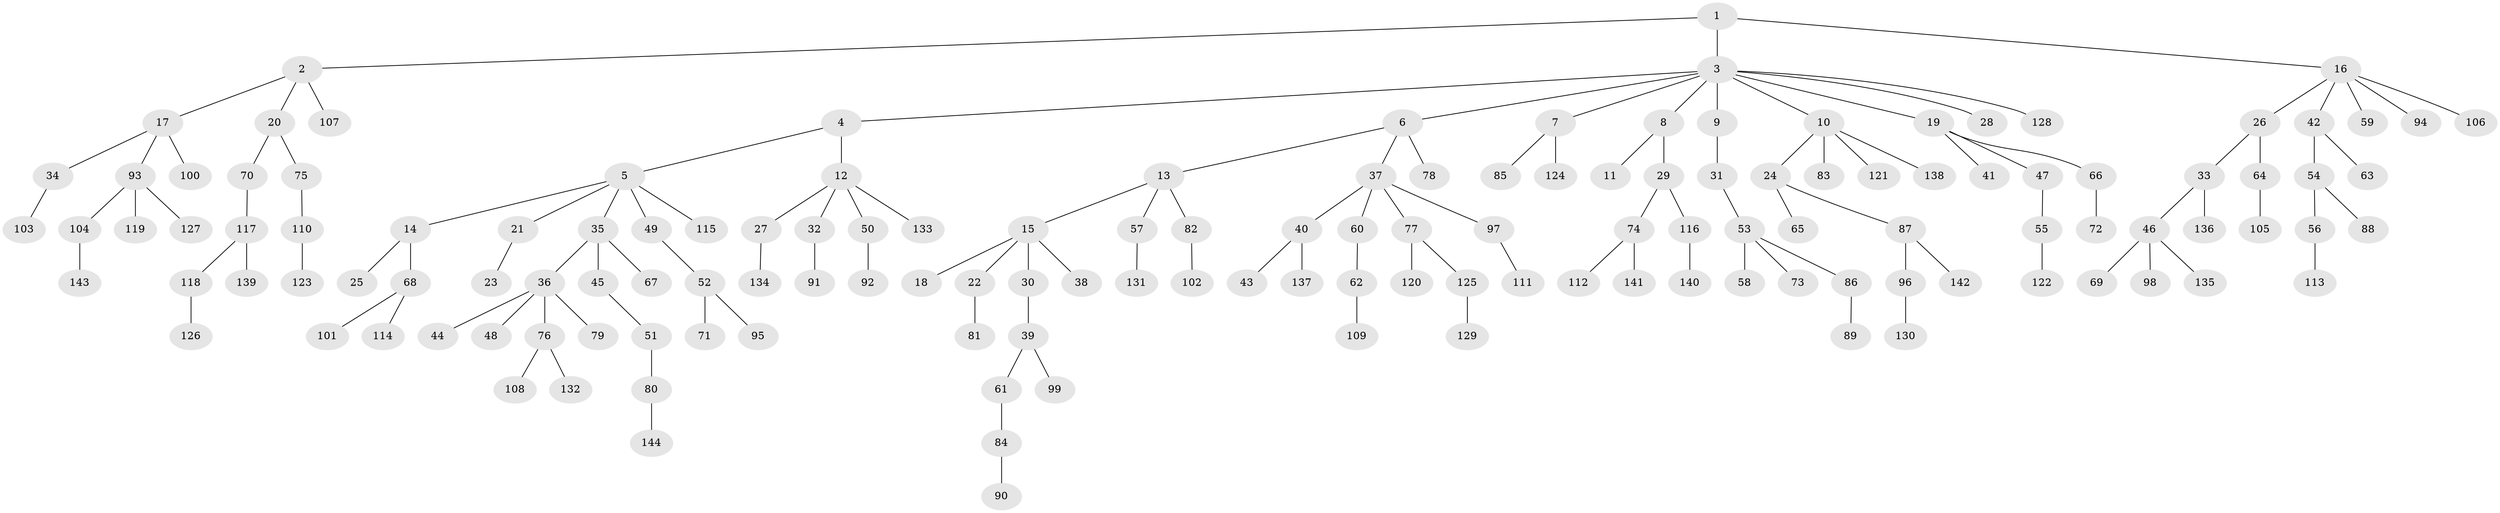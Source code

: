 // coarse degree distribution, {3: 0.13793103448275862, 9: 0.011494252873563218, 5: 0.034482758620689655, 2: 0.2988505747126437, 4: 0.05747126436781609, 1: 0.45977011494252873}
// Generated by graph-tools (version 1.1) at 2025/51/03/04/25 22:51:30]
// undirected, 144 vertices, 143 edges
graph export_dot {
  node [color=gray90,style=filled];
  1;
  2;
  3;
  4;
  5;
  6;
  7;
  8;
  9;
  10;
  11;
  12;
  13;
  14;
  15;
  16;
  17;
  18;
  19;
  20;
  21;
  22;
  23;
  24;
  25;
  26;
  27;
  28;
  29;
  30;
  31;
  32;
  33;
  34;
  35;
  36;
  37;
  38;
  39;
  40;
  41;
  42;
  43;
  44;
  45;
  46;
  47;
  48;
  49;
  50;
  51;
  52;
  53;
  54;
  55;
  56;
  57;
  58;
  59;
  60;
  61;
  62;
  63;
  64;
  65;
  66;
  67;
  68;
  69;
  70;
  71;
  72;
  73;
  74;
  75;
  76;
  77;
  78;
  79;
  80;
  81;
  82;
  83;
  84;
  85;
  86;
  87;
  88;
  89;
  90;
  91;
  92;
  93;
  94;
  95;
  96;
  97;
  98;
  99;
  100;
  101;
  102;
  103;
  104;
  105;
  106;
  107;
  108;
  109;
  110;
  111;
  112;
  113;
  114;
  115;
  116;
  117;
  118;
  119;
  120;
  121;
  122;
  123;
  124;
  125;
  126;
  127;
  128;
  129;
  130;
  131;
  132;
  133;
  134;
  135;
  136;
  137;
  138;
  139;
  140;
  141;
  142;
  143;
  144;
  1 -- 2;
  1 -- 3;
  1 -- 16;
  2 -- 17;
  2 -- 20;
  2 -- 107;
  3 -- 4;
  3 -- 6;
  3 -- 7;
  3 -- 8;
  3 -- 9;
  3 -- 10;
  3 -- 19;
  3 -- 28;
  3 -- 128;
  4 -- 5;
  4 -- 12;
  5 -- 14;
  5 -- 21;
  5 -- 35;
  5 -- 49;
  5 -- 115;
  6 -- 13;
  6 -- 37;
  6 -- 78;
  7 -- 85;
  7 -- 124;
  8 -- 11;
  8 -- 29;
  9 -- 31;
  10 -- 24;
  10 -- 83;
  10 -- 121;
  10 -- 138;
  12 -- 27;
  12 -- 32;
  12 -- 50;
  12 -- 133;
  13 -- 15;
  13 -- 57;
  13 -- 82;
  14 -- 25;
  14 -- 68;
  15 -- 18;
  15 -- 22;
  15 -- 30;
  15 -- 38;
  16 -- 26;
  16 -- 42;
  16 -- 59;
  16 -- 94;
  16 -- 106;
  17 -- 34;
  17 -- 93;
  17 -- 100;
  19 -- 41;
  19 -- 47;
  19 -- 66;
  20 -- 70;
  20 -- 75;
  21 -- 23;
  22 -- 81;
  24 -- 65;
  24 -- 87;
  26 -- 33;
  26 -- 64;
  27 -- 134;
  29 -- 74;
  29 -- 116;
  30 -- 39;
  31 -- 53;
  32 -- 91;
  33 -- 46;
  33 -- 136;
  34 -- 103;
  35 -- 36;
  35 -- 45;
  35 -- 67;
  36 -- 44;
  36 -- 48;
  36 -- 76;
  36 -- 79;
  37 -- 40;
  37 -- 60;
  37 -- 77;
  37 -- 97;
  39 -- 61;
  39 -- 99;
  40 -- 43;
  40 -- 137;
  42 -- 54;
  42 -- 63;
  45 -- 51;
  46 -- 69;
  46 -- 98;
  46 -- 135;
  47 -- 55;
  49 -- 52;
  50 -- 92;
  51 -- 80;
  52 -- 71;
  52 -- 95;
  53 -- 58;
  53 -- 73;
  53 -- 86;
  54 -- 56;
  54 -- 88;
  55 -- 122;
  56 -- 113;
  57 -- 131;
  60 -- 62;
  61 -- 84;
  62 -- 109;
  64 -- 105;
  66 -- 72;
  68 -- 101;
  68 -- 114;
  70 -- 117;
  74 -- 112;
  74 -- 141;
  75 -- 110;
  76 -- 108;
  76 -- 132;
  77 -- 120;
  77 -- 125;
  80 -- 144;
  82 -- 102;
  84 -- 90;
  86 -- 89;
  87 -- 96;
  87 -- 142;
  93 -- 104;
  93 -- 119;
  93 -- 127;
  96 -- 130;
  97 -- 111;
  104 -- 143;
  110 -- 123;
  116 -- 140;
  117 -- 118;
  117 -- 139;
  118 -- 126;
  125 -- 129;
}
